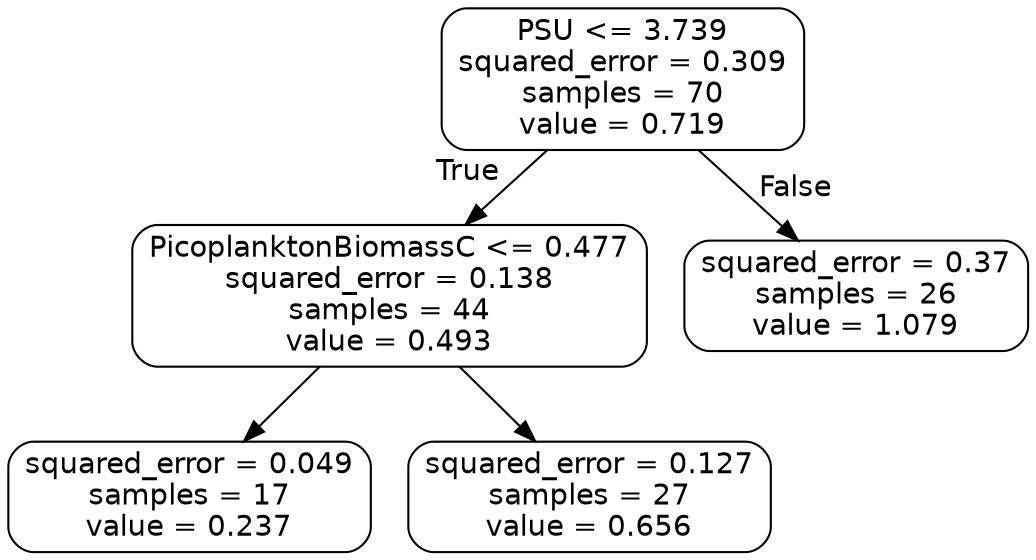 digraph Tree {
node [shape=box, style="rounded", color="black", fontname="helvetica"] ;
edge [fontname="helvetica"] ;
0 [label="PSU <= 3.739\nsquared_error = 0.309\nsamples = 70\nvalue = 0.719"] ;
1 [label="PicoplanktonBiomassC <= 0.477\nsquared_error = 0.138\nsamples = 44\nvalue = 0.493"] ;
0 -> 1 [labeldistance=2.5, labelangle=45, headlabel="True"] ;
2 [label="squared_error = 0.049\nsamples = 17\nvalue = 0.237"] ;
1 -> 2 ;
3 [label="squared_error = 0.127\nsamples = 27\nvalue = 0.656"] ;
1 -> 3 ;
4 [label="squared_error = 0.37\nsamples = 26\nvalue = 1.079"] ;
0 -> 4 [labeldistance=2.5, labelangle=-45, headlabel="False"] ;
}